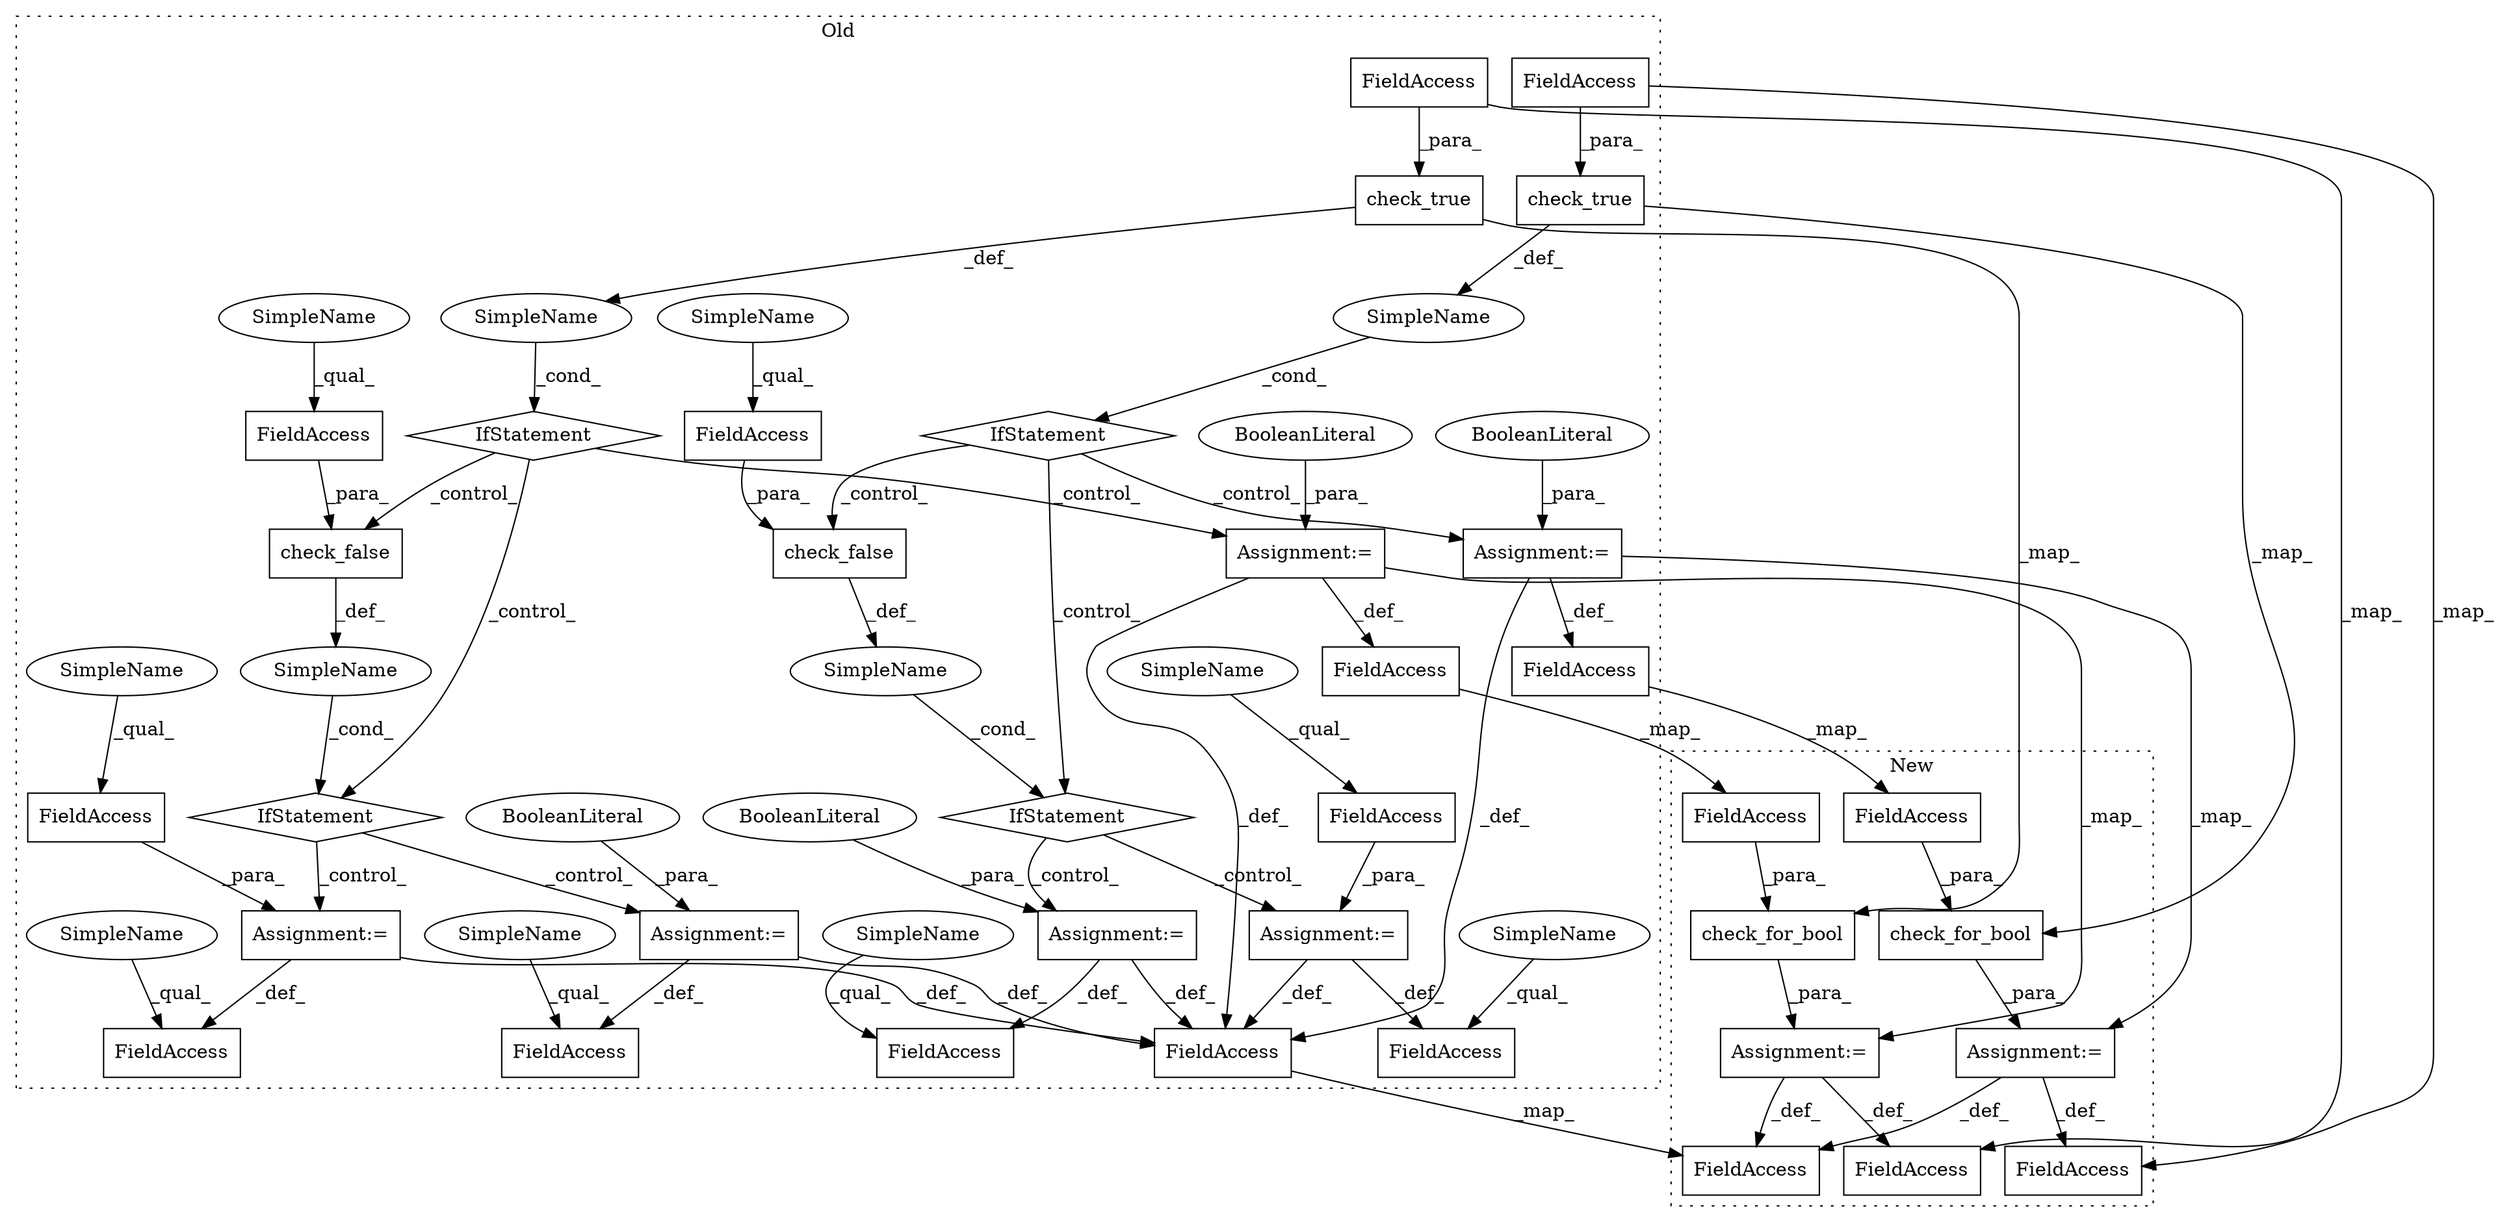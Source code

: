 digraph G {
subgraph cluster0 {
1 [label="check_true" a="32" s="1479,1499" l="11,1" shape="box"];
3 [label="check_false" a="32" s="1546,1567" l="12,1" shape="box"];
4 [label="FieldAccess" a="22" s="1558" l="9" shape="box"];
5 [label="FieldAccess" a="22" s="1625" l="9" shape="box"];
6 [label="FieldAccess" a="22" s="1776" l="18" shape="box"];
7 [label="FieldAccess" a="22" s="1615" l="9" shape="box"];
8 [label="FieldAccess" a="22" s="1578" l="9" shape="box"];
9 [label="SimpleName" a="42" s="" l="" shape="ellipse"];
10 [label="IfStatement" a="25" s="1542,1568" l="4,2" shape="diamond"];
11 [label="SimpleName" a="42" s="" l="" shape="ellipse"];
12 [label="Assignment:=" a="7" s="1587" l="1" shape="box"];
13 [label="BooleanLiteral" a="9" s="1588" l="5" shape="ellipse"];
14 [label="IfStatement" a="25" s="1475,1500" l="4,2" shape="diamond"];
16 [label="Assignment:=" a="7" s="1519" l="1" shape="box"];
17 [label="BooleanLiteral" a="9" s="1520" l="4" shape="ellipse"];
18 [label="FieldAccess" a="22" s="2212" l="17" shape="box"];
21 [label="FieldAccess" a="22" s="1490" l="9" shape="box"];
22 [label="FieldAccess" a="22" s="1510" l="9" shape="box"];
24 [label="FieldAccess" a="22" s="1822" l="18" shape="box"];
25 [label="Assignment:=" a="7" s="1624" l="1" shape="box"];
26 [label="Assignment:=" a="7" s="1794" l="1" shape="box"];
27 [label="SimpleName" a="42" s="" l="" shape="ellipse"];
28 [label="Assignment:=" a="7" s="1708" l="1" shape="box"];
30 [label="IfStatement" a="25" s="1646,1680" l="4,2" shape="diamond"];
32 [label="check_true" a="32" s="1650,1679" l="11,1" shape="box"];
33 [label="FieldAccess" a="22" s="1747" l="18" shape="box"];
34 [label="check_false" a="32" s="1735,1765" l="12,1" shape="box"];
35 [label="FieldAccess" a="22" s="1841" l="18" shape="box"];
36 [label="SimpleName" a="42" s="" l="" shape="ellipse"];
37 [label="IfStatement" a="25" s="1731,1766" l="4,2" shape="diamond"];
38 [label="BooleanLiteral" a="9" s="1709" l="4" shape="ellipse"];
39 [label="BooleanLiteral" a="9" s="1795" l="5" shape="ellipse"];
40 [label="Assignment:=" a="7" s="1840" l="1" shape="box"];
42 [label="FieldAccess" a="22" s="1690" l="18" shape="box"];
44 [label="FieldAccess" a="22" s="1661" l="18" shape="box"];
45 [label="SimpleName" a="42" s="1776" l="4" shape="ellipse"];
46 [label="SimpleName" a="42" s="1625" l="4" shape="ellipse"];
47 [label="SimpleName" a="42" s="1558" l="4" shape="ellipse"];
48 [label="SimpleName" a="42" s="1615" l="4" shape="ellipse"];
49 [label="SimpleName" a="42" s="1841" l="4" shape="ellipse"];
50 [label="SimpleName" a="42" s="1822" l="4" shape="ellipse"];
51 [label="SimpleName" a="42" s="1747" l="4" shape="ellipse"];
52 [label="SimpleName" a="42" s="1578" l="4" shape="ellipse"];
label = "Old";
style="dotted";
}
subgraph cluster1 {
2 [label="check_for_bool" a="32" s="1445,1469" l="15,1" shape="box"];
15 [label="Assignment:=" a="7" s="1444" l="1" shape="box"];
19 [label="FieldAccess" a="22" s="1876" l="17" shape="box"];
20 [label="FieldAccess" a="22" s="1435" l="9" shape="box"];
23 [label="FieldAccess" a="22" s="1460" l="9" shape="box"];
29 [label="Assignment:=" a="7" s="1494" l="1" shape="box"];
31 [label="check_for_bool" a="32" s="1495,1528" l="15,1" shape="box"];
41 [label="FieldAccess" a="22" s="1510" l="18" shape="box"];
43 [label="FieldAccess" a="22" s="1476" l="18" shape="box"];
label = "New";
style="dotted";
}
1 -> 9 [label="_def_"];
1 -> 2 [label="_map_"];
2 -> 15 [label="_para_"];
3 -> 11 [label="_def_"];
4 -> 3 [label="_para_"];
5 -> 25 [label="_para_"];
9 -> 14 [label="_cond_"];
10 -> 25 [label="_control_"];
10 -> 12 [label="_control_"];
11 -> 10 [label="_cond_"];
12 -> 8 [label="_def_"];
12 -> 18 [label="_def_"];
13 -> 12 [label="_para_"];
14 -> 10 [label="_control_"];
14 -> 3 [label="_control_"];
14 -> 16 [label="_control_"];
15 -> 19 [label="_def_"];
15 -> 20 [label="_def_"];
16 -> 22 [label="_def_"];
16 -> 18 [label="_def_"];
16 -> 15 [label="_map_"];
17 -> 16 [label="_para_"];
18 -> 19 [label="_map_"];
21 -> 1 [label="_para_"];
21 -> 20 [label="_map_"];
22 -> 23 [label="_map_"];
23 -> 2 [label="_para_"];
25 -> 18 [label="_def_"];
25 -> 7 [label="_def_"];
26 -> 18 [label="_def_"];
26 -> 6 [label="_def_"];
27 -> 30 [label="_cond_"];
28 -> 18 [label="_def_"];
28 -> 29 [label="_map_"];
28 -> 42 [label="_def_"];
29 -> 43 [label="_def_"];
29 -> 19 [label="_def_"];
30 -> 34 [label="_control_"];
30 -> 37 [label="_control_"];
30 -> 28 [label="_control_"];
31 -> 29 [label="_para_"];
32 -> 27 [label="_def_"];
32 -> 31 [label="_map_"];
33 -> 34 [label="_para_"];
34 -> 36 [label="_def_"];
35 -> 40 [label="_para_"];
36 -> 37 [label="_cond_"];
37 -> 26 [label="_control_"];
37 -> 40 [label="_control_"];
38 -> 28 [label="_para_"];
39 -> 26 [label="_para_"];
40 -> 18 [label="_def_"];
40 -> 24 [label="_def_"];
41 -> 31 [label="_para_"];
42 -> 41 [label="_map_"];
44 -> 43 [label="_map_"];
44 -> 32 [label="_para_"];
45 -> 6 [label="_qual_"];
46 -> 5 [label="_qual_"];
47 -> 4 [label="_qual_"];
48 -> 7 [label="_qual_"];
49 -> 35 [label="_qual_"];
50 -> 24 [label="_qual_"];
51 -> 33 [label="_qual_"];
52 -> 8 [label="_qual_"];
}